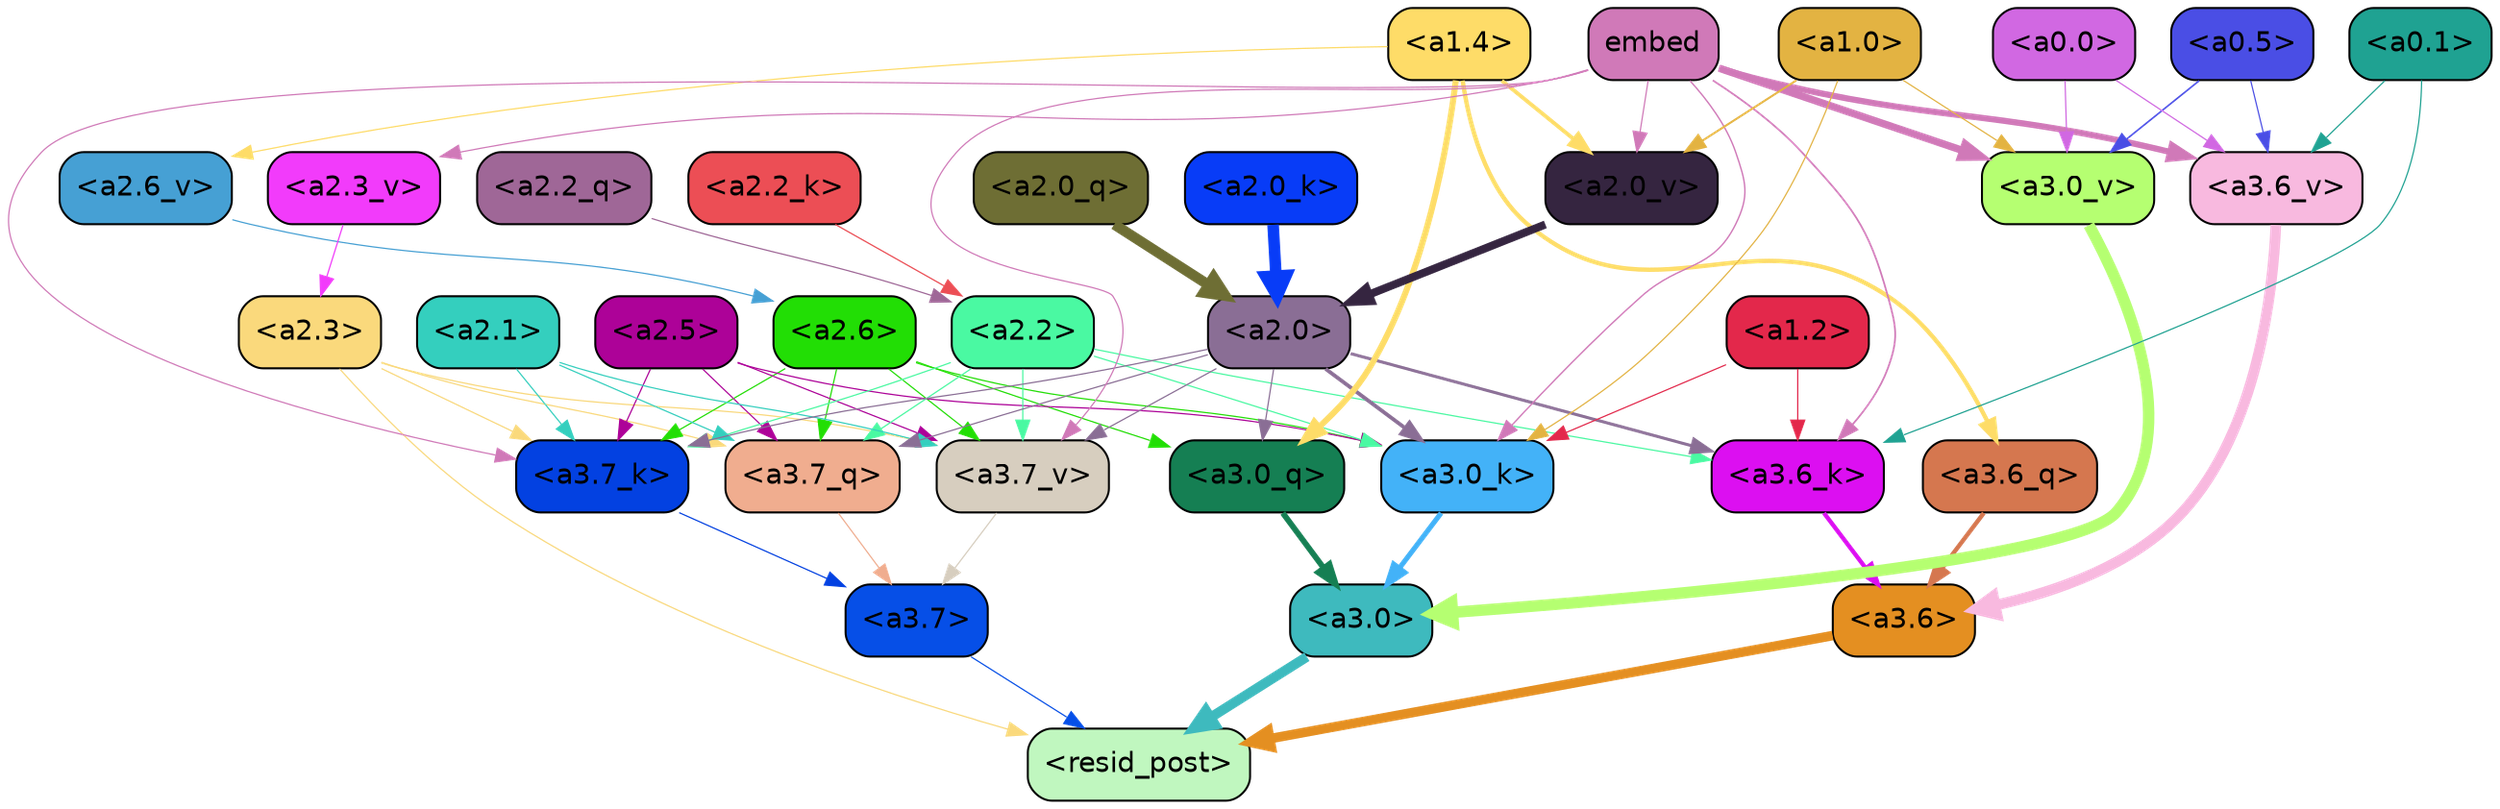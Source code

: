 strict digraph "" {
	graph [bgcolor=transparent,
		layout=dot,
		overlap=false,
		splines=true
	];
	"<a3.7>"	[color=black,
		fillcolor="#064fe7",
		fontname=Helvetica,
		shape=box,
		style="filled, rounded"];
	"<resid_post>"	[color=black,
		fillcolor="#c0f7bf",
		fontname=Helvetica,
		shape=box,
		style="filled, rounded"];
	"<a3.7>" -> "<resid_post>"	[color="#064fe7",
		penwidth=0.6];
	"<a3.6>"	[color=black,
		fillcolor="#e48f21",
		fontname=Helvetica,
		shape=box,
		style="filled, rounded"];
	"<a3.6>" -> "<resid_post>"	[color="#e48f21",
		penwidth=4.7534414529800415];
	"<a3.0>"	[color=black,
		fillcolor="#3ebabe",
		fontname=Helvetica,
		shape=box,
		style="filled, rounded"];
	"<a3.0>" -> "<resid_post>"	[color="#3ebabe",
		penwidth=4.898576855659485];
	"<a2.3>"	[color=black,
		fillcolor="#fad97c",
		fontname=Helvetica,
		shape=box,
		style="filled, rounded"];
	"<a2.3>" -> "<resid_post>"	[color="#fad97c",
		penwidth=0.6];
	"<a3.7_q>"	[color=black,
		fillcolor="#f0ad8f",
		fontname=Helvetica,
		shape=box,
		style="filled, rounded"];
	"<a2.3>" -> "<a3.7_q>"	[color="#fad97c",
		penwidth=0.6];
	"<a3.7_k>"	[color=black,
		fillcolor="#0341e1",
		fontname=Helvetica,
		shape=box,
		style="filled, rounded"];
	"<a2.3>" -> "<a3.7_k>"	[color="#fad97c",
		penwidth=0.6];
	"<a3.7_v>"	[color=black,
		fillcolor="#d7cebf",
		fontname=Helvetica,
		shape=box,
		style="filled, rounded"];
	"<a2.3>" -> "<a3.7_v>"	[color="#fad97c",
		penwidth=0.6];
	"<a3.7_q>" -> "<a3.7>"	[color="#f0ad8f",
		penwidth=0.6];
	"<a3.6_q>"	[color=black,
		fillcolor="#d5774f",
		fontname=Helvetica,
		shape=box,
		style="filled, rounded"];
	"<a3.6_q>" -> "<a3.6>"	[color="#d5774f",
		penwidth=2.160832464694977];
	"<a3.0_q>"	[color=black,
		fillcolor="#157f53",
		fontname=Helvetica,
		shape=box,
		style="filled, rounded"];
	"<a3.0_q>" -> "<a3.0>"	[color="#157f53",
		penwidth=2.870753765106201];
	"<a3.7_k>" -> "<a3.7>"	[color="#0341e1",
		penwidth=0.6];
	"<a3.6_k>"	[color=black,
		fillcolor="#dc0ff1",
		fontname=Helvetica,
		shape=box,
		style="filled, rounded"];
	"<a3.6_k>" -> "<a3.6>"	[color="#dc0ff1",
		penwidth=2.13908451795578];
	"<a3.0_k>"	[color=black,
		fillcolor="#43b2f8",
		fontname=Helvetica,
		shape=box,
		style="filled, rounded"];
	"<a3.0_k>" -> "<a3.0>"	[color="#43b2f8",
		penwidth=2.520303964614868];
	"<a3.7_v>" -> "<a3.7>"	[color="#d7cebf",
		penwidth=0.6];
	"<a3.6_v>"	[color=black,
		fillcolor="#f8b9df",
		fontname=Helvetica,
		shape=box,
		style="filled, rounded"];
	"<a3.6_v>" -> "<a3.6>"	[color="#f8b9df",
		penwidth=5.297133803367615];
	"<a3.0_v>"	[color=black,
		fillcolor="#b5ff71",
		fontname=Helvetica,
		shape=box,
		style="filled, rounded"];
	"<a3.0_v>" -> "<a3.0>"	[color="#b5ff71",
		penwidth=5.680712580680847];
	"<a2.6>"	[color=black,
		fillcolor="#22de05",
		fontname=Helvetica,
		shape=box,
		style="filled, rounded"];
	"<a2.6>" -> "<a3.7_q>"	[color="#22de05",
		penwidth=0.6];
	"<a2.6>" -> "<a3.0_q>"	[color="#22de05",
		penwidth=0.6];
	"<a2.6>" -> "<a3.7_k>"	[color="#22de05",
		penwidth=0.6];
	"<a2.6>" -> "<a3.0_k>"	[color="#22de05",
		penwidth=0.6];
	"<a2.6>" -> "<a3.7_v>"	[color="#22de05",
		penwidth=0.6];
	"<a2.5>"	[color=black,
		fillcolor="#ad0298",
		fontname=Helvetica,
		shape=box,
		style="filled, rounded"];
	"<a2.5>" -> "<a3.7_q>"	[color="#ad0298",
		penwidth=0.6];
	"<a2.5>" -> "<a3.7_k>"	[color="#ad0298",
		penwidth=0.6];
	"<a2.5>" -> "<a3.0_k>"	[color="#ad0298",
		penwidth=0.6];
	"<a2.5>" -> "<a3.7_v>"	[color="#ad0298",
		penwidth=0.6];
	"<a2.2>"	[color=black,
		fillcolor="#4af9a2",
		fontname=Helvetica,
		shape=box,
		style="filled, rounded"];
	"<a2.2>" -> "<a3.7_q>"	[color="#4af9a2",
		penwidth=0.6];
	"<a2.2>" -> "<a3.7_k>"	[color="#4af9a2",
		penwidth=0.6];
	"<a2.2>" -> "<a3.6_k>"	[color="#4af9a2",
		penwidth=0.6];
	"<a2.2>" -> "<a3.0_k>"	[color="#4af9a2",
		penwidth=0.6];
	"<a2.2>" -> "<a3.7_v>"	[color="#4af9a2",
		penwidth=0.6];
	"<a2.1>"	[color=black,
		fillcolor="#34cfbe",
		fontname=Helvetica,
		shape=box,
		style="filled, rounded"];
	"<a2.1>" -> "<a3.7_q>"	[color="#34cfbe",
		penwidth=0.6];
	"<a2.1>" -> "<a3.7_k>"	[color="#34cfbe",
		penwidth=0.6];
	"<a2.1>" -> "<a3.7_v>"	[color="#34cfbe",
		penwidth=0.6];
	"<a2.0>"	[color=black,
		fillcolor="#8a6e95",
		fontname=Helvetica,
		shape=box,
		style="filled, rounded"];
	"<a2.0>" -> "<a3.7_q>"	[color="#8a6e95",
		penwidth=0.6];
	"<a2.0>" -> "<a3.0_q>"	[color="#8a6e95",
		penwidth=0.6];
	"<a2.0>" -> "<a3.7_k>"	[color="#8a6e95",
		penwidth=0.6];
	"<a2.0>" -> "<a3.6_k>"	[color="#8a6e95",
		penwidth=1.4784413101151586];
	"<a2.0>" -> "<a3.0_k>"	[color="#8a6e95",
		penwidth=1.8858084231615067];
	"<a2.0>" -> "<a3.7_v>"	[color="#8a6e95",
		penwidth=0.6];
	"<a1.4>"	[color=black,
		fillcolor="#fedc68",
		fontname=Helvetica,
		shape=box,
		style="filled, rounded"];
	"<a1.4>" -> "<a3.6_q>"	[color="#fedc68",
		penwidth=2.149975523352623];
	"<a1.4>" -> "<a3.0_q>"	[color="#fedc68",
		penwidth=3.0018038749694824];
	"<a2.6_v>"	[color=black,
		fillcolor="#46a0d4",
		fontname=Helvetica,
		shape=box,
		style="filled, rounded"];
	"<a1.4>" -> "<a2.6_v>"	[color="#fedc68",
		penwidth=0.6];
	"<a2.0_v>"	[color=black,
		fillcolor="#352540",
		fontname=Helvetica,
		shape=box,
		style="filled, rounded"];
	"<a1.4>" -> "<a2.0_v>"	[color="#fedc68",
		penwidth=1.925402581691742];
	embed	[color=black,
		fillcolor="#d079b8",
		fontname=Helvetica,
		shape=box,
		style="filled, rounded"];
	embed -> "<a3.7_k>"	[color="#d079b8",
		penwidth=0.6];
	embed -> "<a3.6_k>"	[color="#d079b8",
		penwidth=0.8552796393632889];
	embed -> "<a3.0_k>"	[color="#d079b8",
		penwidth=0.691851794719696];
	embed -> "<a3.7_v>"	[color="#d079b8",
		penwidth=0.6];
	embed -> "<a3.6_v>"	[color="#d079b8",
		penwidth=3.067279100418091];
	embed -> "<a3.0_v>"	[color="#d079b8",
		penwidth=3.6927278637886047];
	"<a2.3_v>"	[color=black,
		fillcolor="#f23bfb",
		fontname=Helvetica,
		shape=box,
		style="filled, rounded"];
	embed -> "<a2.3_v>"	[color="#d079b8",
		penwidth=0.6];
	embed -> "<a2.0_v>"	[color="#d079b8",
		penwidth=0.6];
	"<a1.2>"	[color=black,
		fillcolor="#e3284b",
		fontname=Helvetica,
		shape=box,
		style="filled, rounded"];
	"<a1.2>" -> "<a3.6_k>"	[color="#e3284b",
		penwidth=0.6];
	"<a1.2>" -> "<a3.0_k>"	[color="#e3284b",
		penwidth=0.6];
	"<a0.1>"	[color=black,
		fillcolor="#1fa292",
		fontname=Helvetica,
		shape=box,
		style="filled, rounded"];
	"<a0.1>" -> "<a3.6_k>"	[color="#1fa292",
		penwidth=0.6];
	"<a0.1>" -> "<a3.6_v>"	[color="#1fa292",
		penwidth=0.6];
	"<a1.0>"	[color=black,
		fillcolor="#e3b342",
		fontname=Helvetica,
		shape=box,
		style="filled, rounded"];
	"<a1.0>" -> "<a3.0_k>"	[color="#e3b342",
		penwidth=0.6];
	"<a1.0>" -> "<a3.0_v>"	[color="#e3b342",
		penwidth=0.6];
	"<a1.0>" -> "<a2.0_v>"	[color="#e3b342",
		penwidth=0.9920598268508911];
	"<a0.5>"	[color=black,
		fillcolor="#4a4ee5",
		fontname=Helvetica,
		shape=box,
		style="filled, rounded"];
	"<a0.5>" -> "<a3.6_v>"	[color="#4a4ee5",
		penwidth=0.6];
	"<a0.5>" -> "<a3.0_v>"	[color="#4a4ee5",
		penwidth=0.8028683364391327];
	"<a0.0>"	[color=black,
		fillcolor="#d168e2",
		fontname=Helvetica,
		shape=box,
		style="filled, rounded"];
	"<a0.0>" -> "<a3.6_v>"	[color="#d168e2",
		penwidth=0.6];
	"<a0.0>" -> "<a3.0_v>"	[color="#d168e2",
		penwidth=0.6];
	"<a2.2_q>"	[color=black,
		fillcolor="#9f6797",
		fontname=Helvetica,
		shape=box,
		style="filled, rounded"];
	"<a2.2_q>" -> "<a2.2>"	[color="#9f6797",
		penwidth=0.6];
	"<a2.0_q>"	[color=black,
		fillcolor="#6e6e34",
		fontname=Helvetica,
		shape=box,
		style="filled, rounded"];
	"<a2.0_q>" -> "<a2.0>"	[color="#6e6e34",
		penwidth=5.1847569942474365];
	"<a2.2_k>"	[color=black,
		fillcolor="#ec4e55",
		fontname=Helvetica,
		shape=box,
		style="filled, rounded"];
	"<a2.2_k>" -> "<a2.2>"	[color="#ec4e55",
		penwidth=0.6149471998214722];
	"<a2.0_k>"	[color=black,
		fillcolor="#083cf7",
		fontname=Helvetica,
		shape=box,
		style="filled, rounded"];
	"<a2.0_k>" -> "<a2.0>"	[color="#083cf7",
		penwidth=5.773491740226746];
	"<a2.6_v>" -> "<a2.6>"	[color="#46a0d4",
		penwidth=0.6];
	"<a2.3_v>" -> "<a2.3>"	[color="#f23bfb",
		penwidth=0.6];
	"<a2.0_v>" -> "<a2.0>"	[color="#352540",
		penwidth=3.9731863737106323];
}
